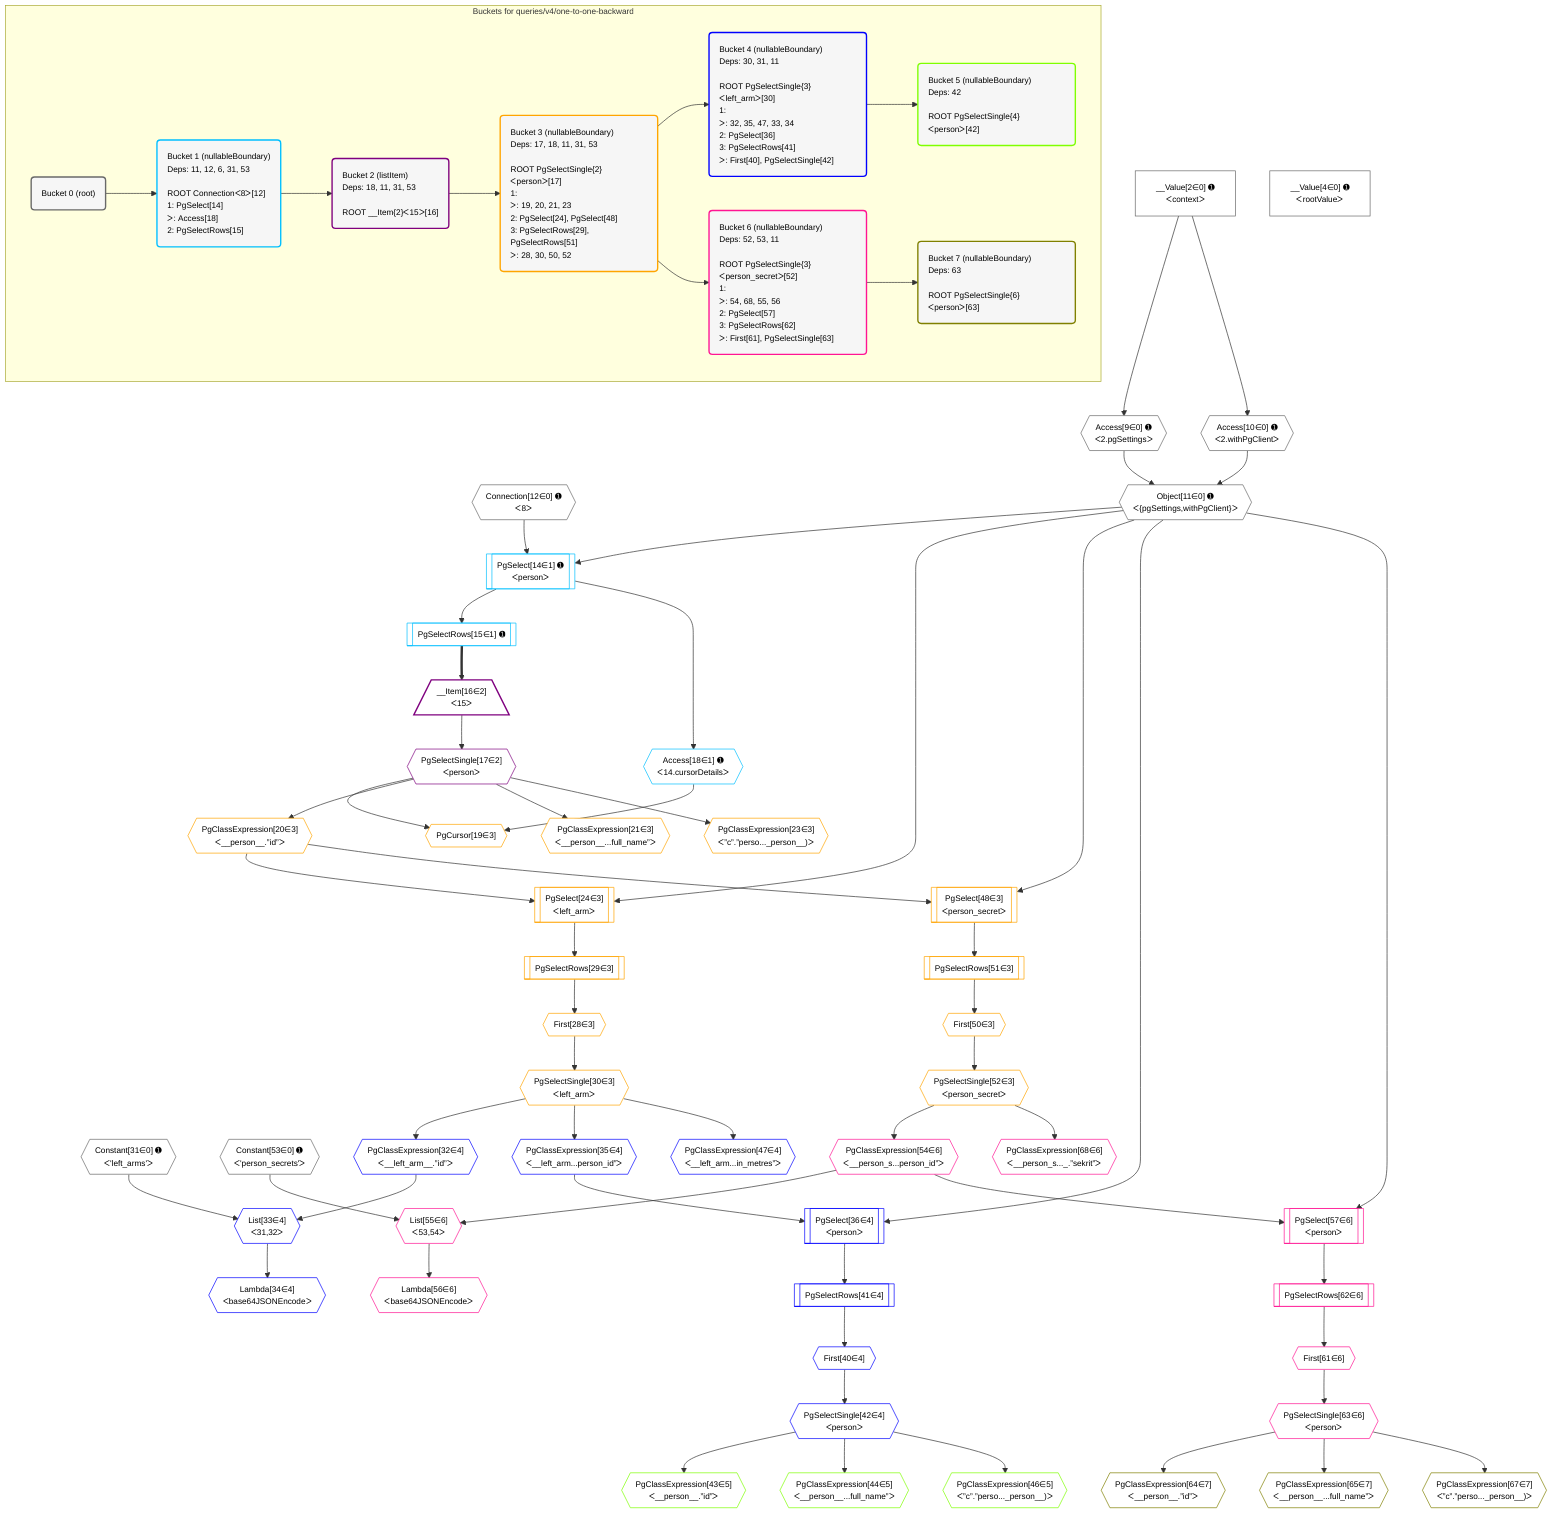 %%{init: {'themeVariables': { 'fontSize': '12px'}}}%%
graph TD
    classDef path fill:#eee,stroke:#000,color:#000
    classDef plan fill:#fff,stroke-width:1px,color:#000
    classDef itemplan fill:#fff,stroke-width:2px,color:#000
    classDef unbatchedplan fill:#dff,stroke-width:1px,color:#000
    classDef sideeffectplan fill:#fcc,stroke-width:2px,color:#000
    classDef bucket fill:#f6f6f6,color:#000,stroke-width:2px,text-align:left


    %% plan dependencies
    Connection12{{"Connection[12∈0] ➊<br />ᐸ8ᐳ"}}:::plan
    Object11{{"Object[11∈0] ➊<br />ᐸ{pgSettings,withPgClient}ᐳ"}}:::plan
    Access9{{"Access[9∈0] ➊<br />ᐸ2.pgSettingsᐳ"}}:::plan
    Access10{{"Access[10∈0] ➊<br />ᐸ2.withPgClientᐳ"}}:::plan
    Access9 & Access10 --> Object11
    __Value2["__Value[2∈0] ➊<br />ᐸcontextᐳ"]:::plan
    __Value2 --> Access9
    __Value2 --> Access10
    __Value4["__Value[4∈0] ➊<br />ᐸrootValueᐳ"]:::plan
    Constant31{{"Constant[31∈0] ➊<br />ᐸ'left_arms'ᐳ"}}:::plan
    Constant53{{"Constant[53∈0] ➊<br />ᐸ'person_secrets'ᐳ"}}:::plan
    PgSelect14[["PgSelect[14∈1] ➊<br />ᐸpersonᐳ"]]:::plan
    Object11 & Connection12 --> PgSelect14
    PgSelectRows15[["PgSelectRows[15∈1] ➊"]]:::plan
    PgSelect14 --> PgSelectRows15
    Access18{{"Access[18∈1] ➊<br />ᐸ14.cursorDetailsᐳ"}}:::plan
    PgSelect14 --> Access18
    __Item16[/"__Item[16∈2]<br />ᐸ15ᐳ"\]:::itemplan
    PgSelectRows15 ==> __Item16
    PgSelectSingle17{{"PgSelectSingle[17∈2]<br />ᐸpersonᐳ"}}:::plan
    __Item16 --> PgSelectSingle17
    PgCursor19{{"PgCursor[19∈3]"}}:::plan
    PgSelectSingle17 & Access18 --> PgCursor19
    PgSelect24[["PgSelect[24∈3]<br />ᐸleft_armᐳ"]]:::plan
    PgClassExpression20{{"PgClassExpression[20∈3]<br />ᐸ__person__.”id”ᐳ"}}:::plan
    Object11 & PgClassExpression20 --> PgSelect24
    PgSelect48[["PgSelect[48∈3]<br />ᐸperson_secretᐳ"]]:::plan
    Object11 & PgClassExpression20 --> PgSelect48
    PgSelectSingle17 --> PgClassExpression20
    PgClassExpression21{{"PgClassExpression[21∈3]<br />ᐸ__person__...full_name”ᐳ"}}:::plan
    PgSelectSingle17 --> PgClassExpression21
    PgClassExpression23{{"PgClassExpression[23∈3]<br />ᐸ”c”.”perso..._person__)ᐳ"}}:::plan
    PgSelectSingle17 --> PgClassExpression23
    First28{{"First[28∈3]"}}:::plan
    PgSelectRows29[["PgSelectRows[29∈3]"]]:::plan
    PgSelectRows29 --> First28
    PgSelect24 --> PgSelectRows29
    PgSelectSingle30{{"PgSelectSingle[30∈3]<br />ᐸleft_armᐳ"}}:::plan
    First28 --> PgSelectSingle30
    First50{{"First[50∈3]"}}:::plan
    PgSelectRows51[["PgSelectRows[51∈3]"]]:::plan
    PgSelectRows51 --> First50
    PgSelect48 --> PgSelectRows51
    PgSelectSingle52{{"PgSelectSingle[52∈3]<br />ᐸperson_secretᐳ"}}:::plan
    First50 --> PgSelectSingle52
    List33{{"List[33∈4]<br />ᐸ31,32ᐳ"}}:::plan
    PgClassExpression32{{"PgClassExpression[32∈4]<br />ᐸ__left_arm__.”id”ᐳ"}}:::plan
    Constant31 & PgClassExpression32 --> List33
    PgSelect36[["PgSelect[36∈4]<br />ᐸpersonᐳ"]]:::plan
    PgClassExpression35{{"PgClassExpression[35∈4]<br />ᐸ__left_arm...person_id”ᐳ"}}:::plan
    Object11 & PgClassExpression35 --> PgSelect36
    PgSelectSingle30 --> PgClassExpression32
    Lambda34{{"Lambda[34∈4]<br />ᐸbase64JSONEncodeᐳ"}}:::plan
    List33 --> Lambda34
    PgSelectSingle30 --> PgClassExpression35
    First40{{"First[40∈4]"}}:::plan
    PgSelectRows41[["PgSelectRows[41∈4]"]]:::plan
    PgSelectRows41 --> First40
    PgSelect36 --> PgSelectRows41
    PgSelectSingle42{{"PgSelectSingle[42∈4]<br />ᐸpersonᐳ"}}:::plan
    First40 --> PgSelectSingle42
    PgClassExpression47{{"PgClassExpression[47∈4]<br />ᐸ__left_arm...in_metres”ᐳ"}}:::plan
    PgSelectSingle30 --> PgClassExpression47
    PgClassExpression43{{"PgClassExpression[43∈5]<br />ᐸ__person__.”id”ᐳ"}}:::plan
    PgSelectSingle42 --> PgClassExpression43
    PgClassExpression44{{"PgClassExpression[44∈5]<br />ᐸ__person__...full_name”ᐳ"}}:::plan
    PgSelectSingle42 --> PgClassExpression44
    PgClassExpression46{{"PgClassExpression[46∈5]<br />ᐸ”c”.”perso..._person__)ᐳ"}}:::plan
    PgSelectSingle42 --> PgClassExpression46
    List55{{"List[55∈6]<br />ᐸ53,54ᐳ"}}:::plan
    PgClassExpression54{{"PgClassExpression[54∈6]<br />ᐸ__person_s...person_id”ᐳ"}}:::plan
    Constant53 & PgClassExpression54 --> List55
    PgSelect57[["PgSelect[57∈6]<br />ᐸpersonᐳ"]]:::plan
    Object11 & PgClassExpression54 --> PgSelect57
    PgSelectSingle52 --> PgClassExpression54
    Lambda56{{"Lambda[56∈6]<br />ᐸbase64JSONEncodeᐳ"}}:::plan
    List55 --> Lambda56
    First61{{"First[61∈6]"}}:::plan
    PgSelectRows62[["PgSelectRows[62∈6]"]]:::plan
    PgSelectRows62 --> First61
    PgSelect57 --> PgSelectRows62
    PgSelectSingle63{{"PgSelectSingle[63∈6]<br />ᐸpersonᐳ"}}:::plan
    First61 --> PgSelectSingle63
    PgClassExpression68{{"PgClassExpression[68∈6]<br />ᐸ__person_s..._.”sekrit”ᐳ"}}:::plan
    PgSelectSingle52 --> PgClassExpression68
    PgClassExpression64{{"PgClassExpression[64∈7]<br />ᐸ__person__.”id”ᐳ"}}:::plan
    PgSelectSingle63 --> PgClassExpression64
    PgClassExpression65{{"PgClassExpression[65∈7]<br />ᐸ__person__...full_name”ᐳ"}}:::plan
    PgSelectSingle63 --> PgClassExpression65
    PgClassExpression67{{"PgClassExpression[67∈7]<br />ᐸ”c”.”perso..._person__)ᐳ"}}:::plan
    PgSelectSingle63 --> PgClassExpression67

    %% define steps

    subgraph "Buckets for queries/v4/one-to-one-backward"
    Bucket0("Bucket 0 (root)"):::bucket
    classDef bucket0 stroke:#696969
    class Bucket0,__Value2,__Value4,Access9,Access10,Object11,Connection12,Constant31,Constant53 bucket0
    Bucket1("Bucket 1 (nullableBoundary)<br />Deps: 11, 12, 6, 31, 53<br /><br />ROOT Connectionᐸ8ᐳ[12]<br />1: PgSelect[14]<br />ᐳ: Access[18]<br />2: PgSelectRows[15]"):::bucket
    classDef bucket1 stroke:#00bfff
    class Bucket1,PgSelect14,PgSelectRows15,Access18 bucket1
    Bucket2("Bucket 2 (listItem)<br />Deps: 18, 11, 31, 53<br /><br />ROOT __Item{2}ᐸ15ᐳ[16]"):::bucket
    classDef bucket2 stroke:#7f007f
    class Bucket2,__Item16,PgSelectSingle17 bucket2
    Bucket3("Bucket 3 (nullableBoundary)<br />Deps: 17, 18, 11, 31, 53<br /><br />ROOT PgSelectSingle{2}ᐸpersonᐳ[17]<br />1: <br />ᐳ: 19, 20, 21, 23<br />2: PgSelect[24], PgSelect[48]<br />3: PgSelectRows[29], PgSelectRows[51]<br />ᐳ: 28, 30, 50, 52"):::bucket
    classDef bucket3 stroke:#ffa500
    class Bucket3,PgCursor19,PgClassExpression20,PgClassExpression21,PgClassExpression23,PgSelect24,First28,PgSelectRows29,PgSelectSingle30,PgSelect48,First50,PgSelectRows51,PgSelectSingle52 bucket3
    Bucket4("Bucket 4 (nullableBoundary)<br />Deps: 30, 31, 11<br /><br />ROOT PgSelectSingle{3}ᐸleft_armᐳ[30]<br />1: <br />ᐳ: 32, 35, 47, 33, 34<br />2: PgSelect[36]<br />3: PgSelectRows[41]<br />ᐳ: First[40], PgSelectSingle[42]"):::bucket
    classDef bucket4 stroke:#0000ff
    class Bucket4,PgClassExpression32,List33,Lambda34,PgClassExpression35,PgSelect36,First40,PgSelectRows41,PgSelectSingle42,PgClassExpression47 bucket4
    Bucket5("Bucket 5 (nullableBoundary)<br />Deps: 42<br /><br />ROOT PgSelectSingle{4}ᐸpersonᐳ[42]"):::bucket
    classDef bucket5 stroke:#7fff00
    class Bucket5,PgClassExpression43,PgClassExpression44,PgClassExpression46 bucket5
    Bucket6("Bucket 6 (nullableBoundary)<br />Deps: 52, 53, 11<br /><br />ROOT PgSelectSingle{3}ᐸperson_secretᐳ[52]<br />1: <br />ᐳ: 54, 68, 55, 56<br />2: PgSelect[57]<br />3: PgSelectRows[62]<br />ᐳ: First[61], PgSelectSingle[63]"):::bucket
    classDef bucket6 stroke:#ff1493
    class Bucket6,PgClassExpression54,List55,Lambda56,PgSelect57,First61,PgSelectRows62,PgSelectSingle63,PgClassExpression68 bucket6
    Bucket7("Bucket 7 (nullableBoundary)<br />Deps: 63<br /><br />ROOT PgSelectSingle{6}ᐸpersonᐳ[63]"):::bucket
    classDef bucket7 stroke:#808000
    class Bucket7,PgClassExpression64,PgClassExpression65,PgClassExpression67 bucket7
    Bucket0 --> Bucket1
    Bucket1 --> Bucket2
    Bucket2 --> Bucket3
    Bucket3 --> Bucket4 & Bucket6
    Bucket4 --> Bucket5
    Bucket6 --> Bucket7
    end